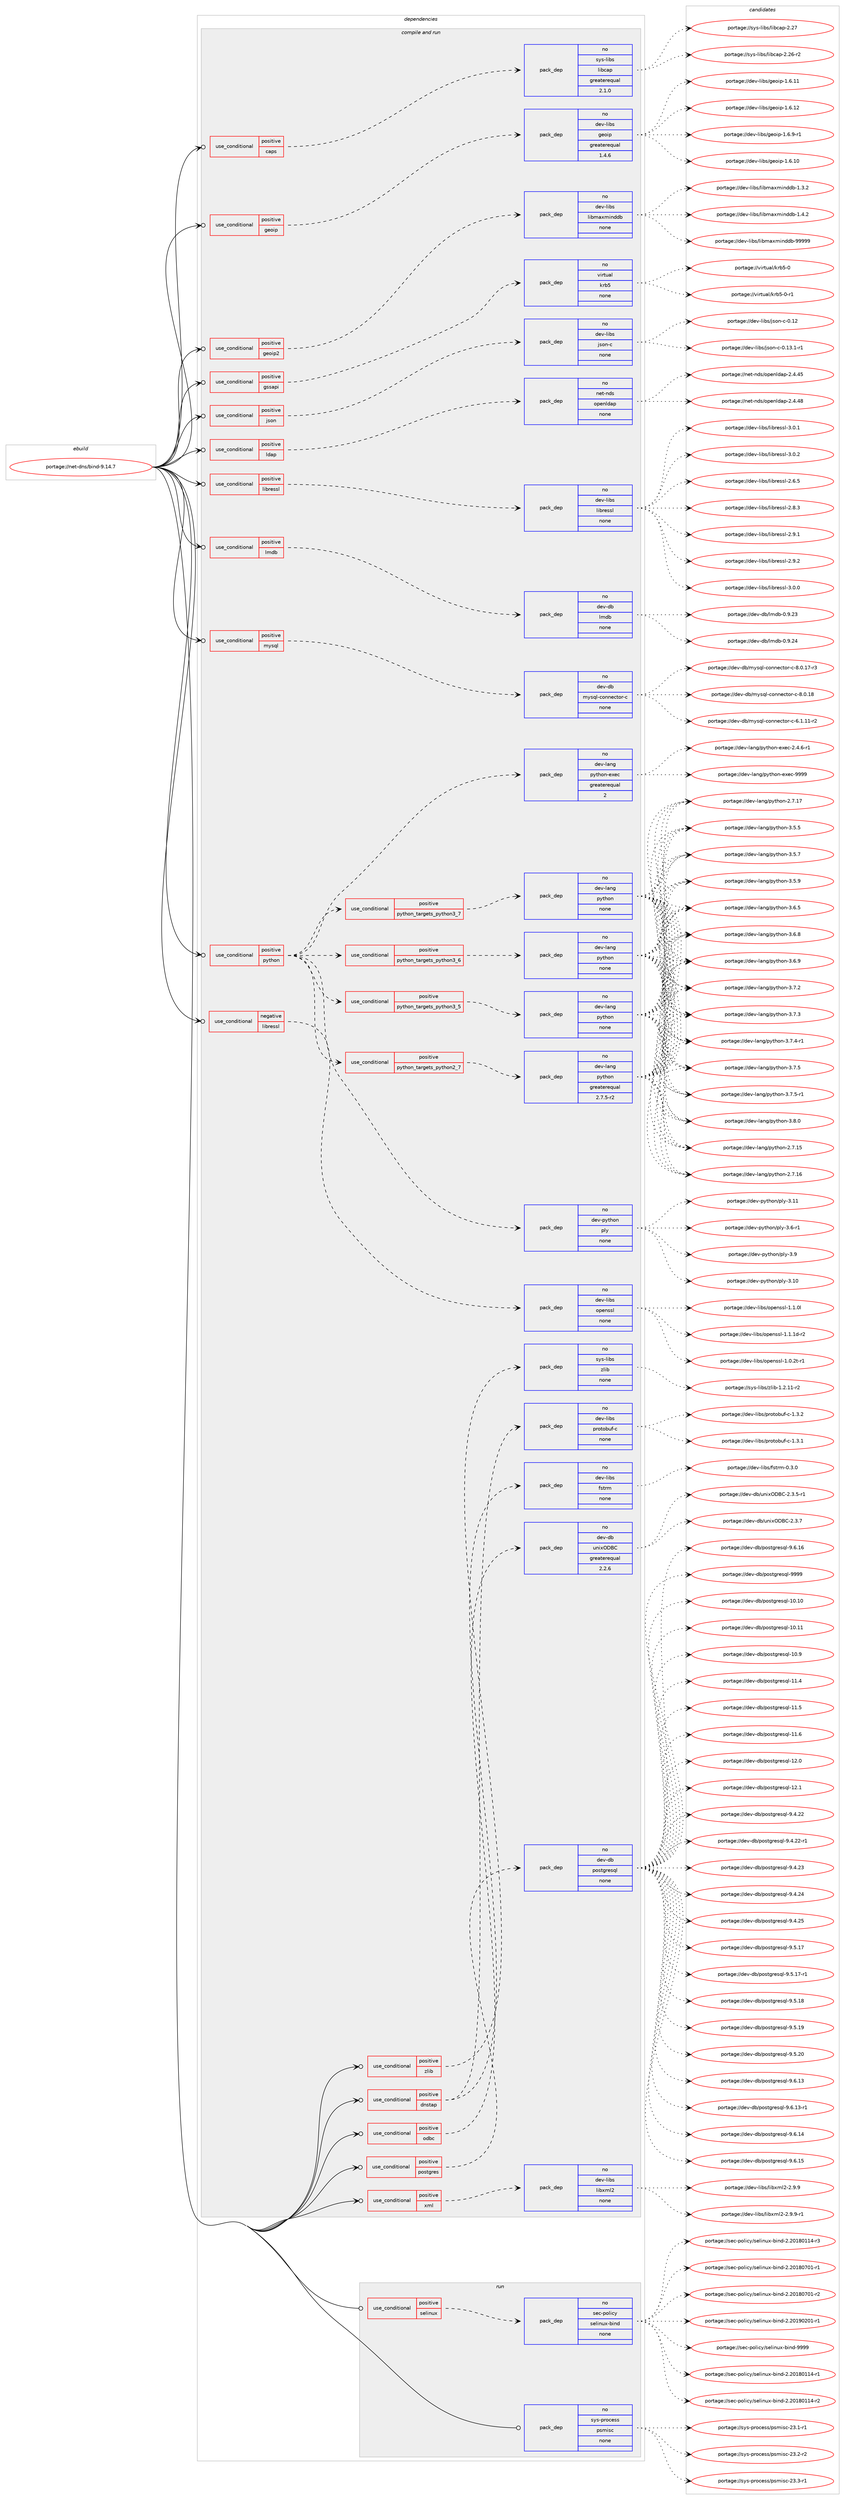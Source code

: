 digraph prolog {

# *************
# Graph options
# *************

newrank=true;
concentrate=true;
compound=true;
graph [rankdir=LR,fontname=Helvetica,fontsize=10,ranksep=1.5];#, ranksep=2.5, nodesep=0.2];
edge  [arrowhead=vee];
node  [fontname=Helvetica,fontsize=10];

# **********
# The ebuild
# **********

subgraph cluster_leftcol {
color=gray;
rank=same;
label=<<i>ebuild</i>>;
id [label="portage://net-dns/bind-9.14.7", color=red, width=4, href="../net-dns/bind-9.14.7.svg"];
}

# ****************
# The dependencies
# ****************

subgraph cluster_midcol {
color=gray;
label=<<i>dependencies</i>>;
subgraph cluster_compile {
fillcolor="#eeeeee";
style=filled;
label=<<i>compile</i>>;
}
subgraph cluster_compileandrun {
fillcolor="#eeeeee";
style=filled;
label=<<i>compile and run</i>>;
subgraph cond87541 {
dependency350626 [label=<<TABLE BORDER="0" CELLBORDER="1" CELLSPACING="0" CELLPADDING="4"><TR><TD ROWSPAN="3" CELLPADDING="10">use_conditional</TD></TR><TR><TD>negative</TD></TR><TR><TD>libressl</TD></TR></TABLE>>, shape=none, color=red];
subgraph pack257296 {
dependency350627 [label=<<TABLE BORDER="0" CELLBORDER="1" CELLSPACING="0" CELLPADDING="4" WIDTH="220"><TR><TD ROWSPAN="6" CELLPADDING="30">pack_dep</TD></TR><TR><TD WIDTH="110">no</TD></TR><TR><TD>dev-libs</TD></TR><TR><TD>openssl</TD></TR><TR><TD>none</TD></TR><TR><TD></TD></TR></TABLE>>, shape=none, color=blue];
}
dependency350626:e -> dependency350627:w [weight=20,style="dashed",arrowhead="vee"];
}
id:e -> dependency350626:w [weight=20,style="solid",arrowhead="odotvee"];
subgraph cond87542 {
dependency350628 [label=<<TABLE BORDER="0" CELLBORDER="1" CELLSPACING="0" CELLPADDING="4"><TR><TD ROWSPAN="3" CELLPADDING="10">use_conditional</TD></TR><TR><TD>positive</TD></TR><TR><TD>caps</TD></TR></TABLE>>, shape=none, color=red];
subgraph pack257297 {
dependency350629 [label=<<TABLE BORDER="0" CELLBORDER="1" CELLSPACING="0" CELLPADDING="4" WIDTH="220"><TR><TD ROWSPAN="6" CELLPADDING="30">pack_dep</TD></TR><TR><TD WIDTH="110">no</TD></TR><TR><TD>sys-libs</TD></TR><TR><TD>libcap</TD></TR><TR><TD>greaterequal</TD></TR><TR><TD>2.1.0</TD></TR></TABLE>>, shape=none, color=blue];
}
dependency350628:e -> dependency350629:w [weight=20,style="dashed",arrowhead="vee"];
}
id:e -> dependency350628:w [weight=20,style="solid",arrowhead="odotvee"];
subgraph cond87543 {
dependency350630 [label=<<TABLE BORDER="0" CELLBORDER="1" CELLSPACING="0" CELLPADDING="4"><TR><TD ROWSPAN="3" CELLPADDING="10">use_conditional</TD></TR><TR><TD>positive</TD></TR><TR><TD>dnstap</TD></TR></TABLE>>, shape=none, color=red];
subgraph pack257298 {
dependency350631 [label=<<TABLE BORDER="0" CELLBORDER="1" CELLSPACING="0" CELLPADDING="4" WIDTH="220"><TR><TD ROWSPAN="6" CELLPADDING="30">pack_dep</TD></TR><TR><TD WIDTH="110">no</TD></TR><TR><TD>dev-libs</TD></TR><TR><TD>fstrm</TD></TR><TR><TD>none</TD></TR><TR><TD></TD></TR></TABLE>>, shape=none, color=blue];
}
dependency350630:e -> dependency350631:w [weight=20,style="dashed",arrowhead="vee"];
subgraph pack257299 {
dependency350632 [label=<<TABLE BORDER="0" CELLBORDER="1" CELLSPACING="0" CELLPADDING="4" WIDTH="220"><TR><TD ROWSPAN="6" CELLPADDING="30">pack_dep</TD></TR><TR><TD WIDTH="110">no</TD></TR><TR><TD>dev-libs</TD></TR><TR><TD>protobuf-c</TD></TR><TR><TD>none</TD></TR><TR><TD></TD></TR></TABLE>>, shape=none, color=blue];
}
dependency350630:e -> dependency350632:w [weight=20,style="dashed",arrowhead="vee"];
}
id:e -> dependency350630:w [weight=20,style="solid",arrowhead="odotvee"];
subgraph cond87544 {
dependency350633 [label=<<TABLE BORDER="0" CELLBORDER="1" CELLSPACING="0" CELLPADDING="4"><TR><TD ROWSPAN="3" CELLPADDING="10">use_conditional</TD></TR><TR><TD>positive</TD></TR><TR><TD>geoip</TD></TR></TABLE>>, shape=none, color=red];
subgraph pack257300 {
dependency350634 [label=<<TABLE BORDER="0" CELLBORDER="1" CELLSPACING="0" CELLPADDING="4" WIDTH="220"><TR><TD ROWSPAN="6" CELLPADDING="30">pack_dep</TD></TR><TR><TD WIDTH="110">no</TD></TR><TR><TD>dev-libs</TD></TR><TR><TD>geoip</TD></TR><TR><TD>greaterequal</TD></TR><TR><TD>1.4.6</TD></TR></TABLE>>, shape=none, color=blue];
}
dependency350633:e -> dependency350634:w [weight=20,style="dashed",arrowhead="vee"];
}
id:e -> dependency350633:w [weight=20,style="solid",arrowhead="odotvee"];
subgraph cond87545 {
dependency350635 [label=<<TABLE BORDER="0" CELLBORDER="1" CELLSPACING="0" CELLPADDING="4"><TR><TD ROWSPAN="3" CELLPADDING="10">use_conditional</TD></TR><TR><TD>positive</TD></TR><TR><TD>geoip2</TD></TR></TABLE>>, shape=none, color=red];
subgraph pack257301 {
dependency350636 [label=<<TABLE BORDER="0" CELLBORDER="1" CELLSPACING="0" CELLPADDING="4" WIDTH="220"><TR><TD ROWSPAN="6" CELLPADDING="30">pack_dep</TD></TR><TR><TD WIDTH="110">no</TD></TR><TR><TD>dev-libs</TD></TR><TR><TD>libmaxminddb</TD></TR><TR><TD>none</TD></TR><TR><TD></TD></TR></TABLE>>, shape=none, color=blue];
}
dependency350635:e -> dependency350636:w [weight=20,style="dashed",arrowhead="vee"];
}
id:e -> dependency350635:w [weight=20,style="solid",arrowhead="odotvee"];
subgraph cond87546 {
dependency350637 [label=<<TABLE BORDER="0" CELLBORDER="1" CELLSPACING="0" CELLPADDING="4"><TR><TD ROWSPAN="3" CELLPADDING="10">use_conditional</TD></TR><TR><TD>positive</TD></TR><TR><TD>gssapi</TD></TR></TABLE>>, shape=none, color=red];
subgraph pack257302 {
dependency350638 [label=<<TABLE BORDER="0" CELLBORDER="1" CELLSPACING="0" CELLPADDING="4" WIDTH="220"><TR><TD ROWSPAN="6" CELLPADDING="30">pack_dep</TD></TR><TR><TD WIDTH="110">no</TD></TR><TR><TD>virtual</TD></TR><TR><TD>krb5</TD></TR><TR><TD>none</TD></TR><TR><TD></TD></TR></TABLE>>, shape=none, color=blue];
}
dependency350637:e -> dependency350638:w [weight=20,style="dashed",arrowhead="vee"];
}
id:e -> dependency350637:w [weight=20,style="solid",arrowhead="odotvee"];
subgraph cond87547 {
dependency350639 [label=<<TABLE BORDER="0" CELLBORDER="1" CELLSPACING="0" CELLPADDING="4"><TR><TD ROWSPAN="3" CELLPADDING="10">use_conditional</TD></TR><TR><TD>positive</TD></TR><TR><TD>json</TD></TR></TABLE>>, shape=none, color=red];
subgraph pack257303 {
dependency350640 [label=<<TABLE BORDER="0" CELLBORDER="1" CELLSPACING="0" CELLPADDING="4" WIDTH="220"><TR><TD ROWSPAN="6" CELLPADDING="30">pack_dep</TD></TR><TR><TD WIDTH="110">no</TD></TR><TR><TD>dev-libs</TD></TR><TR><TD>json-c</TD></TR><TR><TD>none</TD></TR><TR><TD></TD></TR></TABLE>>, shape=none, color=blue];
}
dependency350639:e -> dependency350640:w [weight=20,style="dashed",arrowhead="vee"];
}
id:e -> dependency350639:w [weight=20,style="solid",arrowhead="odotvee"];
subgraph cond87548 {
dependency350641 [label=<<TABLE BORDER="0" CELLBORDER="1" CELLSPACING="0" CELLPADDING="4"><TR><TD ROWSPAN="3" CELLPADDING="10">use_conditional</TD></TR><TR><TD>positive</TD></TR><TR><TD>ldap</TD></TR></TABLE>>, shape=none, color=red];
subgraph pack257304 {
dependency350642 [label=<<TABLE BORDER="0" CELLBORDER="1" CELLSPACING="0" CELLPADDING="4" WIDTH="220"><TR><TD ROWSPAN="6" CELLPADDING="30">pack_dep</TD></TR><TR><TD WIDTH="110">no</TD></TR><TR><TD>net-nds</TD></TR><TR><TD>openldap</TD></TR><TR><TD>none</TD></TR><TR><TD></TD></TR></TABLE>>, shape=none, color=blue];
}
dependency350641:e -> dependency350642:w [weight=20,style="dashed",arrowhead="vee"];
}
id:e -> dependency350641:w [weight=20,style="solid",arrowhead="odotvee"];
subgraph cond87549 {
dependency350643 [label=<<TABLE BORDER="0" CELLBORDER="1" CELLSPACING="0" CELLPADDING="4"><TR><TD ROWSPAN="3" CELLPADDING="10">use_conditional</TD></TR><TR><TD>positive</TD></TR><TR><TD>libressl</TD></TR></TABLE>>, shape=none, color=red];
subgraph pack257305 {
dependency350644 [label=<<TABLE BORDER="0" CELLBORDER="1" CELLSPACING="0" CELLPADDING="4" WIDTH="220"><TR><TD ROWSPAN="6" CELLPADDING="30">pack_dep</TD></TR><TR><TD WIDTH="110">no</TD></TR><TR><TD>dev-libs</TD></TR><TR><TD>libressl</TD></TR><TR><TD>none</TD></TR><TR><TD></TD></TR></TABLE>>, shape=none, color=blue];
}
dependency350643:e -> dependency350644:w [weight=20,style="dashed",arrowhead="vee"];
}
id:e -> dependency350643:w [weight=20,style="solid",arrowhead="odotvee"];
subgraph cond87550 {
dependency350645 [label=<<TABLE BORDER="0" CELLBORDER="1" CELLSPACING="0" CELLPADDING="4"><TR><TD ROWSPAN="3" CELLPADDING="10">use_conditional</TD></TR><TR><TD>positive</TD></TR><TR><TD>lmdb</TD></TR></TABLE>>, shape=none, color=red];
subgraph pack257306 {
dependency350646 [label=<<TABLE BORDER="0" CELLBORDER="1" CELLSPACING="0" CELLPADDING="4" WIDTH="220"><TR><TD ROWSPAN="6" CELLPADDING="30">pack_dep</TD></TR><TR><TD WIDTH="110">no</TD></TR><TR><TD>dev-db</TD></TR><TR><TD>lmdb</TD></TR><TR><TD>none</TD></TR><TR><TD></TD></TR></TABLE>>, shape=none, color=blue];
}
dependency350645:e -> dependency350646:w [weight=20,style="dashed",arrowhead="vee"];
}
id:e -> dependency350645:w [weight=20,style="solid",arrowhead="odotvee"];
subgraph cond87551 {
dependency350647 [label=<<TABLE BORDER="0" CELLBORDER="1" CELLSPACING="0" CELLPADDING="4"><TR><TD ROWSPAN="3" CELLPADDING="10">use_conditional</TD></TR><TR><TD>positive</TD></TR><TR><TD>mysql</TD></TR></TABLE>>, shape=none, color=red];
subgraph pack257307 {
dependency350648 [label=<<TABLE BORDER="0" CELLBORDER="1" CELLSPACING="0" CELLPADDING="4" WIDTH="220"><TR><TD ROWSPAN="6" CELLPADDING="30">pack_dep</TD></TR><TR><TD WIDTH="110">no</TD></TR><TR><TD>dev-db</TD></TR><TR><TD>mysql-connector-c</TD></TR><TR><TD>none</TD></TR><TR><TD></TD></TR></TABLE>>, shape=none, color=blue];
}
dependency350647:e -> dependency350648:w [weight=20,style="dashed",arrowhead="vee"];
}
id:e -> dependency350647:w [weight=20,style="solid",arrowhead="odotvee"];
subgraph cond87552 {
dependency350649 [label=<<TABLE BORDER="0" CELLBORDER="1" CELLSPACING="0" CELLPADDING="4"><TR><TD ROWSPAN="3" CELLPADDING="10">use_conditional</TD></TR><TR><TD>positive</TD></TR><TR><TD>odbc</TD></TR></TABLE>>, shape=none, color=red];
subgraph pack257308 {
dependency350650 [label=<<TABLE BORDER="0" CELLBORDER="1" CELLSPACING="0" CELLPADDING="4" WIDTH="220"><TR><TD ROWSPAN="6" CELLPADDING="30">pack_dep</TD></TR><TR><TD WIDTH="110">no</TD></TR><TR><TD>dev-db</TD></TR><TR><TD>unixODBC</TD></TR><TR><TD>greaterequal</TD></TR><TR><TD>2.2.6</TD></TR></TABLE>>, shape=none, color=blue];
}
dependency350649:e -> dependency350650:w [weight=20,style="dashed",arrowhead="vee"];
}
id:e -> dependency350649:w [weight=20,style="solid",arrowhead="odotvee"];
subgraph cond87553 {
dependency350651 [label=<<TABLE BORDER="0" CELLBORDER="1" CELLSPACING="0" CELLPADDING="4"><TR><TD ROWSPAN="3" CELLPADDING="10">use_conditional</TD></TR><TR><TD>positive</TD></TR><TR><TD>postgres</TD></TR></TABLE>>, shape=none, color=red];
subgraph pack257309 {
dependency350652 [label=<<TABLE BORDER="0" CELLBORDER="1" CELLSPACING="0" CELLPADDING="4" WIDTH="220"><TR><TD ROWSPAN="6" CELLPADDING="30">pack_dep</TD></TR><TR><TD WIDTH="110">no</TD></TR><TR><TD>dev-db</TD></TR><TR><TD>postgresql</TD></TR><TR><TD>none</TD></TR><TR><TD></TD></TR></TABLE>>, shape=none, color=blue];
}
dependency350651:e -> dependency350652:w [weight=20,style="dashed",arrowhead="vee"];
}
id:e -> dependency350651:w [weight=20,style="solid",arrowhead="odotvee"];
subgraph cond87554 {
dependency350653 [label=<<TABLE BORDER="0" CELLBORDER="1" CELLSPACING="0" CELLPADDING="4"><TR><TD ROWSPAN="3" CELLPADDING="10">use_conditional</TD></TR><TR><TD>positive</TD></TR><TR><TD>python</TD></TR></TABLE>>, shape=none, color=red];
subgraph cond87555 {
dependency350654 [label=<<TABLE BORDER="0" CELLBORDER="1" CELLSPACING="0" CELLPADDING="4"><TR><TD ROWSPAN="3" CELLPADDING="10">use_conditional</TD></TR><TR><TD>positive</TD></TR><TR><TD>python_targets_python2_7</TD></TR></TABLE>>, shape=none, color=red];
subgraph pack257310 {
dependency350655 [label=<<TABLE BORDER="0" CELLBORDER="1" CELLSPACING="0" CELLPADDING="4" WIDTH="220"><TR><TD ROWSPAN="6" CELLPADDING="30">pack_dep</TD></TR><TR><TD WIDTH="110">no</TD></TR><TR><TD>dev-lang</TD></TR><TR><TD>python</TD></TR><TR><TD>greaterequal</TD></TR><TR><TD>2.7.5-r2</TD></TR></TABLE>>, shape=none, color=blue];
}
dependency350654:e -> dependency350655:w [weight=20,style="dashed",arrowhead="vee"];
}
dependency350653:e -> dependency350654:w [weight=20,style="dashed",arrowhead="vee"];
subgraph cond87556 {
dependency350656 [label=<<TABLE BORDER="0" CELLBORDER="1" CELLSPACING="0" CELLPADDING="4"><TR><TD ROWSPAN="3" CELLPADDING="10">use_conditional</TD></TR><TR><TD>positive</TD></TR><TR><TD>python_targets_python3_5</TD></TR></TABLE>>, shape=none, color=red];
subgraph pack257311 {
dependency350657 [label=<<TABLE BORDER="0" CELLBORDER="1" CELLSPACING="0" CELLPADDING="4" WIDTH="220"><TR><TD ROWSPAN="6" CELLPADDING="30">pack_dep</TD></TR><TR><TD WIDTH="110">no</TD></TR><TR><TD>dev-lang</TD></TR><TR><TD>python</TD></TR><TR><TD>none</TD></TR><TR><TD></TD></TR></TABLE>>, shape=none, color=blue];
}
dependency350656:e -> dependency350657:w [weight=20,style="dashed",arrowhead="vee"];
}
dependency350653:e -> dependency350656:w [weight=20,style="dashed",arrowhead="vee"];
subgraph cond87557 {
dependency350658 [label=<<TABLE BORDER="0" CELLBORDER="1" CELLSPACING="0" CELLPADDING="4"><TR><TD ROWSPAN="3" CELLPADDING="10">use_conditional</TD></TR><TR><TD>positive</TD></TR><TR><TD>python_targets_python3_6</TD></TR></TABLE>>, shape=none, color=red];
subgraph pack257312 {
dependency350659 [label=<<TABLE BORDER="0" CELLBORDER="1" CELLSPACING="0" CELLPADDING="4" WIDTH="220"><TR><TD ROWSPAN="6" CELLPADDING="30">pack_dep</TD></TR><TR><TD WIDTH="110">no</TD></TR><TR><TD>dev-lang</TD></TR><TR><TD>python</TD></TR><TR><TD>none</TD></TR><TR><TD></TD></TR></TABLE>>, shape=none, color=blue];
}
dependency350658:e -> dependency350659:w [weight=20,style="dashed",arrowhead="vee"];
}
dependency350653:e -> dependency350658:w [weight=20,style="dashed",arrowhead="vee"];
subgraph cond87558 {
dependency350660 [label=<<TABLE BORDER="0" CELLBORDER="1" CELLSPACING="0" CELLPADDING="4"><TR><TD ROWSPAN="3" CELLPADDING="10">use_conditional</TD></TR><TR><TD>positive</TD></TR><TR><TD>python_targets_python3_7</TD></TR></TABLE>>, shape=none, color=red];
subgraph pack257313 {
dependency350661 [label=<<TABLE BORDER="0" CELLBORDER="1" CELLSPACING="0" CELLPADDING="4" WIDTH="220"><TR><TD ROWSPAN="6" CELLPADDING="30">pack_dep</TD></TR><TR><TD WIDTH="110">no</TD></TR><TR><TD>dev-lang</TD></TR><TR><TD>python</TD></TR><TR><TD>none</TD></TR><TR><TD></TD></TR></TABLE>>, shape=none, color=blue];
}
dependency350660:e -> dependency350661:w [weight=20,style="dashed",arrowhead="vee"];
}
dependency350653:e -> dependency350660:w [weight=20,style="dashed",arrowhead="vee"];
subgraph pack257314 {
dependency350662 [label=<<TABLE BORDER="0" CELLBORDER="1" CELLSPACING="0" CELLPADDING="4" WIDTH="220"><TR><TD ROWSPAN="6" CELLPADDING="30">pack_dep</TD></TR><TR><TD WIDTH="110">no</TD></TR><TR><TD>dev-lang</TD></TR><TR><TD>python-exec</TD></TR><TR><TD>greaterequal</TD></TR><TR><TD>2</TD></TR></TABLE>>, shape=none, color=blue];
}
dependency350653:e -> dependency350662:w [weight=20,style="dashed",arrowhead="vee"];
subgraph pack257315 {
dependency350663 [label=<<TABLE BORDER="0" CELLBORDER="1" CELLSPACING="0" CELLPADDING="4" WIDTH="220"><TR><TD ROWSPAN="6" CELLPADDING="30">pack_dep</TD></TR><TR><TD WIDTH="110">no</TD></TR><TR><TD>dev-python</TD></TR><TR><TD>ply</TD></TR><TR><TD>none</TD></TR><TR><TD></TD></TR></TABLE>>, shape=none, color=blue];
}
dependency350653:e -> dependency350663:w [weight=20,style="dashed",arrowhead="vee"];
}
id:e -> dependency350653:w [weight=20,style="solid",arrowhead="odotvee"];
subgraph cond87559 {
dependency350664 [label=<<TABLE BORDER="0" CELLBORDER="1" CELLSPACING="0" CELLPADDING="4"><TR><TD ROWSPAN="3" CELLPADDING="10">use_conditional</TD></TR><TR><TD>positive</TD></TR><TR><TD>xml</TD></TR></TABLE>>, shape=none, color=red];
subgraph pack257316 {
dependency350665 [label=<<TABLE BORDER="0" CELLBORDER="1" CELLSPACING="0" CELLPADDING="4" WIDTH="220"><TR><TD ROWSPAN="6" CELLPADDING="30">pack_dep</TD></TR><TR><TD WIDTH="110">no</TD></TR><TR><TD>dev-libs</TD></TR><TR><TD>libxml2</TD></TR><TR><TD>none</TD></TR><TR><TD></TD></TR></TABLE>>, shape=none, color=blue];
}
dependency350664:e -> dependency350665:w [weight=20,style="dashed",arrowhead="vee"];
}
id:e -> dependency350664:w [weight=20,style="solid",arrowhead="odotvee"];
subgraph cond87560 {
dependency350666 [label=<<TABLE BORDER="0" CELLBORDER="1" CELLSPACING="0" CELLPADDING="4"><TR><TD ROWSPAN="3" CELLPADDING="10">use_conditional</TD></TR><TR><TD>positive</TD></TR><TR><TD>zlib</TD></TR></TABLE>>, shape=none, color=red];
subgraph pack257317 {
dependency350667 [label=<<TABLE BORDER="0" CELLBORDER="1" CELLSPACING="0" CELLPADDING="4" WIDTH="220"><TR><TD ROWSPAN="6" CELLPADDING="30">pack_dep</TD></TR><TR><TD WIDTH="110">no</TD></TR><TR><TD>sys-libs</TD></TR><TR><TD>zlib</TD></TR><TR><TD>none</TD></TR><TR><TD></TD></TR></TABLE>>, shape=none, color=blue];
}
dependency350666:e -> dependency350667:w [weight=20,style="dashed",arrowhead="vee"];
}
id:e -> dependency350666:w [weight=20,style="solid",arrowhead="odotvee"];
}
subgraph cluster_run {
fillcolor="#eeeeee";
style=filled;
label=<<i>run</i>>;
subgraph cond87561 {
dependency350668 [label=<<TABLE BORDER="0" CELLBORDER="1" CELLSPACING="0" CELLPADDING="4"><TR><TD ROWSPAN="3" CELLPADDING="10">use_conditional</TD></TR><TR><TD>positive</TD></TR><TR><TD>selinux</TD></TR></TABLE>>, shape=none, color=red];
subgraph pack257318 {
dependency350669 [label=<<TABLE BORDER="0" CELLBORDER="1" CELLSPACING="0" CELLPADDING="4" WIDTH="220"><TR><TD ROWSPAN="6" CELLPADDING="30">pack_dep</TD></TR><TR><TD WIDTH="110">no</TD></TR><TR><TD>sec-policy</TD></TR><TR><TD>selinux-bind</TD></TR><TR><TD>none</TD></TR><TR><TD></TD></TR></TABLE>>, shape=none, color=blue];
}
dependency350668:e -> dependency350669:w [weight=20,style="dashed",arrowhead="vee"];
}
id:e -> dependency350668:w [weight=20,style="solid",arrowhead="odot"];
subgraph pack257319 {
dependency350670 [label=<<TABLE BORDER="0" CELLBORDER="1" CELLSPACING="0" CELLPADDING="4" WIDTH="220"><TR><TD ROWSPAN="6" CELLPADDING="30">pack_dep</TD></TR><TR><TD WIDTH="110">no</TD></TR><TR><TD>sys-process</TD></TR><TR><TD>psmisc</TD></TR><TR><TD>none</TD></TR><TR><TD></TD></TR></TABLE>>, shape=none, color=blue];
}
id:e -> dependency350670:w [weight=20,style="solid",arrowhead="odot"];
}
}

# **************
# The candidates
# **************

subgraph cluster_choices {
rank=same;
color=gray;
label=<<i>candidates</i>>;

subgraph choice257296 {
color=black;
nodesep=1;
choiceportage1001011184510810598115471111121011101151151084549464846501164511449 [label="portage://dev-libs/openssl-1.0.2t-r1", color=red, width=4,href="../dev-libs/openssl-1.0.2t-r1.svg"];
choiceportage100101118451081059811547111112101110115115108454946494648108 [label="portage://dev-libs/openssl-1.1.0l", color=red, width=4,href="../dev-libs/openssl-1.1.0l.svg"];
choiceportage1001011184510810598115471111121011101151151084549464946491004511450 [label="portage://dev-libs/openssl-1.1.1d-r2", color=red, width=4,href="../dev-libs/openssl-1.1.1d-r2.svg"];
dependency350627:e -> choiceportage1001011184510810598115471111121011101151151084549464846501164511449:w [style=dotted,weight="100"];
dependency350627:e -> choiceportage100101118451081059811547111112101110115115108454946494648108:w [style=dotted,weight="100"];
dependency350627:e -> choiceportage1001011184510810598115471111121011101151151084549464946491004511450:w [style=dotted,weight="100"];
}
subgraph choice257297 {
color=black;
nodesep=1;
choiceportage11512111545108105981154710810598999711245504650544511450 [label="portage://sys-libs/libcap-2.26-r2", color=red, width=4,href="../sys-libs/libcap-2.26-r2.svg"];
choiceportage1151211154510810598115471081059899971124550465055 [label="portage://sys-libs/libcap-2.27", color=red, width=4,href="../sys-libs/libcap-2.27.svg"];
dependency350629:e -> choiceportage11512111545108105981154710810598999711245504650544511450:w [style=dotted,weight="100"];
dependency350629:e -> choiceportage1151211154510810598115471081059899971124550465055:w [style=dotted,weight="100"];
}
subgraph choice257298 {
color=black;
nodesep=1;
choiceportage100101118451081059811547102115116114109454846514648 [label="portage://dev-libs/fstrm-0.3.0", color=red, width=4,href="../dev-libs/fstrm-0.3.0.svg"];
dependency350631:e -> choiceportage100101118451081059811547102115116114109454846514648:w [style=dotted,weight="100"];
}
subgraph choice257299 {
color=black;
nodesep=1;
choiceportage100101118451081059811547112114111116111981171024599454946514649 [label="portage://dev-libs/protobuf-c-1.3.1", color=red, width=4,href="../dev-libs/protobuf-c-1.3.1.svg"];
choiceportage100101118451081059811547112114111116111981171024599454946514650 [label="portage://dev-libs/protobuf-c-1.3.2", color=red, width=4,href="../dev-libs/protobuf-c-1.3.2.svg"];
dependency350632:e -> choiceportage100101118451081059811547112114111116111981171024599454946514649:w [style=dotted,weight="100"];
dependency350632:e -> choiceportage100101118451081059811547112114111116111981171024599454946514650:w [style=dotted,weight="100"];
}
subgraph choice257300 {
color=black;
nodesep=1;
choiceportage10010111845108105981154710310111110511245494654464948 [label="portage://dev-libs/geoip-1.6.10", color=red, width=4,href="../dev-libs/geoip-1.6.10.svg"];
choiceportage10010111845108105981154710310111110511245494654464949 [label="portage://dev-libs/geoip-1.6.11", color=red, width=4,href="../dev-libs/geoip-1.6.11.svg"];
choiceportage10010111845108105981154710310111110511245494654464950 [label="portage://dev-libs/geoip-1.6.12", color=red, width=4,href="../dev-libs/geoip-1.6.12.svg"];
choiceportage1001011184510810598115471031011111051124549465446574511449 [label="portage://dev-libs/geoip-1.6.9-r1", color=red, width=4,href="../dev-libs/geoip-1.6.9-r1.svg"];
dependency350634:e -> choiceportage10010111845108105981154710310111110511245494654464948:w [style=dotted,weight="100"];
dependency350634:e -> choiceportage10010111845108105981154710310111110511245494654464949:w [style=dotted,weight="100"];
dependency350634:e -> choiceportage10010111845108105981154710310111110511245494654464950:w [style=dotted,weight="100"];
dependency350634:e -> choiceportage1001011184510810598115471031011111051124549465446574511449:w [style=dotted,weight="100"];
}
subgraph choice257301 {
color=black;
nodesep=1;
choiceportage100101118451081059811547108105981099712010910511010010098454946514650 [label="portage://dev-libs/libmaxminddb-1.3.2", color=red, width=4,href="../dev-libs/libmaxminddb-1.3.2.svg"];
choiceportage100101118451081059811547108105981099712010910511010010098454946524650 [label="portage://dev-libs/libmaxminddb-1.4.2", color=red, width=4,href="../dev-libs/libmaxminddb-1.4.2.svg"];
choiceportage100101118451081059811547108105981099712010910511010010098455757575757 [label="portage://dev-libs/libmaxminddb-99999", color=red, width=4,href="../dev-libs/libmaxminddb-99999.svg"];
dependency350636:e -> choiceportage100101118451081059811547108105981099712010910511010010098454946514650:w [style=dotted,weight="100"];
dependency350636:e -> choiceportage100101118451081059811547108105981099712010910511010010098454946524650:w [style=dotted,weight="100"];
dependency350636:e -> choiceportage100101118451081059811547108105981099712010910511010010098455757575757:w [style=dotted,weight="100"];
}
subgraph choice257302 {
color=black;
nodesep=1;
choiceportage118105114116117971084710711498534548 [label="portage://virtual/krb5-0", color=red, width=4,href="../virtual/krb5-0.svg"];
choiceportage1181051141161179710847107114985345484511449 [label="portage://virtual/krb5-0-r1", color=red, width=4,href="../virtual/krb5-0-r1.svg"];
dependency350638:e -> choiceportage118105114116117971084710711498534548:w [style=dotted,weight="100"];
dependency350638:e -> choiceportage1181051141161179710847107114985345484511449:w [style=dotted,weight="100"];
}
subgraph choice257303 {
color=black;
nodesep=1;
choiceportage10010111845108105981154710611511111045994548464950 [label="portage://dev-libs/json-c-0.12", color=red, width=4,href="../dev-libs/json-c-0.12.svg"];
choiceportage1001011184510810598115471061151111104599454846495146494511449 [label="portage://dev-libs/json-c-0.13.1-r1", color=red, width=4,href="../dev-libs/json-c-0.13.1-r1.svg"];
dependency350640:e -> choiceportage10010111845108105981154710611511111045994548464950:w [style=dotted,weight="100"];
dependency350640:e -> choiceportage1001011184510810598115471061151111104599454846495146494511449:w [style=dotted,weight="100"];
}
subgraph choice257304 {
color=black;
nodesep=1;
choiceportage11010111645110100115471111121011101081009711245504652465253 [label="portage://net-nds/openldap-2.4.45", color=red, width=4,href="../net-nds/openldap-2.4.45.svg"];
choiceportage11010111645110100115471111121011101081009711245504652465256 [label="portage://net-nds/openldap-2.4.48", color=red, width=4,href="../net-nds/openldap-2.4.48.svg"];
dependency350642:e -> choiceportage11010111645110100115471111121011101081009711245504652465253:w [style=dotted,weight="100"];
dependency350642:e -> choiceportage11010111645110100115471111121011101081009711245504652465256:w [style=dotted,weight="100"];
}
subgraph choice257305 {
color=black;
nodesep=1;
choiceportage10010111845108105981154710810598114101115115108455046544653 [label="portage://dev-libs/libressl-2.6.5", color=red, width=4,href="../dev-libs/libressl-2.6.5.svg"];
choiceportage10010111845108105981154710810598114101115115108455046564651 [label="portage://dev-libs/libressl-2.8.3", color=red, width=4,href="../dev-libs/libressl-2.8.3.svg"];
choiceportage10010111845108105981154710810598114101115115108455046574649 [label="portage://dev-libs/libressl-2.9.1", color=red, width=4,href="../dev-libs/libressl-2.9.1.svg"];
choiceportage10010111845108105981154710810598114101115115108455046574650 [label="portage://dev-libs/libressl-2.9.2", color=red, width=4,href="../dev-libs/libressl-2.9.2.svg"];
choiceportage10010111845108105981154710810598114101115115108455146484648 [label="portage://dev-libs/libressl-3.0.0", color=red, width=4,href="../dev-libs/libressl-3.0.0.svg"];
choiceportage10010111845108105981154710810598114101115115108455146484649 [label="portage://dev-libs/libressl-3.0.1", color=red, width=4,href="../dev-libs/libressl-3.0.1.svg"];
choiceportage10010111845108105981154710810598114101115115108455146484650 [label="portage://dev-libs/libressl-3.0.2", color=red, width=4,href="../dev-libs/libressl-3.0.2.svg"];
dependency350644:e -> choiceportage10010111845108105981154710810598114101115115108455046544653:w [style=dotted,weight="100"];
dependency350644:e -> choiceportage10010111845108105981154710810598114101115115108455046564651:w [style=dotted,weight="100"];
dependency350644:e -> choiceportage10010111845108105981154710810598114101115115108455046574649:w [style=dotted,weight="100"];
dependency350644:e -> choiceportage10010111845108105981154710810598114101115115108455046574650:w [style=dotted,weight="100"];
dependency350644:e -> choiceportage10010111845108105981154710810598114101115115108455146484648:w [style=dotted,weight="100"];
dependency350644:e -> choiceportage10010111845108105981154710810598114101115115108455146484649:w [style=dotted,weight="100"];
dependency350644:e -> choiceportage10010111845108105981154710810598114101115115108455146484650:w [style=dotted,weight="100"];
}
subgraph choice257306 {
color=black;
nodesep=1;
choiceportage1001011184510098471081091009845484657465051 [label="portage://dev-db/lmdb-0.9.23", color=red, width=4,href="../dev-db/lmdb-0.9.23.svg"];
choiceportage1001011184510098471081091009845484657465052 [label="portage://dev-db/lmdb-0.9.24", color=red, width=4,href="../dev-db/lmdb-0.9.24.svg"];
dependency350646:e -> choiceportage1001011184510098471081091009845484657465051:w [style=dotted,weight="100"];
dependency350646:e -> choiceportage1001011184510098471081091009845484657465052:w [style=dotted,weight="100"];
}
subgraph choice257307 {
color=black;
nodesep=1;
choiceportage1001011184510098471091211151131084599111110110101991161111144599455446494649494511450 [label="portage://dev-db/mysql-connector-c-6.1.11-r2", color=red, width=4,href="../dev-db/mysql-connector-c-6.1.11-r2.svg"];
choiceportage1001011184510098471091211151131084599111110110101991161111144599455646484649554511451 [label="portage://dev-db/mysql-connector-c-8.0.17-r3", color=red, width=4,href="../dev-db/mysql-connector-c-8.0.17-r3.svg"];
choiceportage100101118451009847109121115113108459911111011010199116111114459945564648464956 [label="portage://dev-db/mysql-connector-c-8.0.18", color=red, width=4,href="../dev-db/mysql-connector-c-8.0.18.svg"];
dependency350648:e -> choiceportage1001011184510098471091211151131084599111110110101991161111144599455446494649494511450:w [style=dotted,weight="100"];
dependency350648:e -> choiceportage1001011184510098471091211151131084599111110110101991161111144599455646484649554511451:w [style=dotted,weight="100"];
dependency350648:e -> choiceportage100101118451009847109121115113108459911111011010199116111114459945564648464956:w [style=dotted,weight="100"];
}
subgraph choice257308 {
color=black;
nodesep=1;
choiceportage100101118451009847117110105120796866674550465146534511449 [label="portage://dev-db/unixODBC-2.3.5-r1", color=red, width=4,href="../dev-db/unixODBC-2.3.5-r1.svg"];
choiceportage10010111845100984711711010512079686667455046514655 [label="portage://dev-db/unixODBC-2.3.7", color=red, width=4,href="../dev-db/unixODBC-2.3.7.svg"];
dependency350650:e -> choiceportage100101118451009847117110105120796866674550465146534511449:w [style=dotted,weight="100"];
dependency350650:e -> choiceportage10010111845100984711711010512079686667455046514655:w [style=dotted,weight="100"];
}
subgraph choice257309 {
color=black;
nodesep=1;
choiceportage100101118451009847112111115116103114101115113108454948464948 [label="portage://dev-db/postgresql-10.10", color=red, width=4,href="../dev-db/postgresql-10.10.svg"];
choiceportage100101118451009847112111115116103114101115113108454948464949 [label="portage://dev-db/postgresql-10.11", color=red, width=4,href="../dev-db/postgresql-10.11.svg"];
choiceportage1001011184510098471121111151161031141011151131084549484657 [label="portage://dev-db/postgresql-10.9", color=red, width=4,href="../dev-db/postgresql-10.9.svg"];
choiceportage1001011184510098471121111151161031141011151131084549494652 [label="portage://dev-db/postgresql-11.4", color=red, width=4,href="../dev-db/postgresql-11.4.svg"];
choiceportage1001011184510098471121111151161031141011151131084549494653 [label="portage://dev-db/postgresql-11.5", color=red, width=4,href="../dev-db/postgresql-11.5.svg"];
choiceportage1001011184510098471121111151161031141011151131084549494654 [label="portage://dev-db/postgresql-11.6", color=red, width=4,href="../dev-db/postgresql-11.6.svg"];
choiceportage1001011184510098471121111151161031141011151131084549504648 [label="portage://dev-db/postgresql-12.0", color=red, width=4,href="../dev-db/postgresql-12.0.svg"];
choiceportage1001011184510098471121111151161031141011151131084549504649 [label="portage://dev-db/postgresql-12.1", color=red, width=4,href="../dev-db/postgresql-12.1.svg"];
choiceportage10010111845100984711211111511610311410111511310845574652465050 [label="portage://dev-db/postgresql-9.4.22", color=red, width=4,href="../dev-db/postgresql-9.4.22.svg"];
choiceportage100101118451009847112111115116103114101115113108455746524650504511449 [label="portage://dev-db/postgresql-9.4.22-r1", color=red, width=4,href="../dev-db/postgresql-9.4.22-r1.svg"];
choiceportage10010111845100984711211111511610311410111511310845574652465051 [label="portage://dev-db/postgresql-9.4.23", color=red, width=4,href="../dev-db/postgresql-9.4.23.svg"];
choiceportage10010111845100984711211111511610311410111511310845574652465052 [label="portage://dev-db/postgresql-9.4.24", color=red, width=4,href="../dev-db/postgresql-9.4.24.svg"];
choiceportage10010111845100984711211111511610311410111511310845574652465053 [label="portage://dev-db/postgresql-9.4.25", color=red, width=4,href="../dev-db/postgresql-9.4.25.svg"];
choiceportage10010111845100984711211111511610311410111511310845574653464955 [label="portage://dev-db/postgresql-9.5.17", color=red, width=4,href="../dev-db/postgresql-9.5.17.svg"];
choiceportage100101118451009847112111115116103114101115113108455746534649554511449 [label="portage://dev-db/postgresql-9.5.17-r1", color=red, width=4,href="../dev-db/postgresql-9.5.17-r1.svg"];
choiceportage10010111845100984711211111511610311410111511310845574653464956 [label="portage://dev-db/postgresql-9.5.18", color=red, width=4,href="../dev-db/postgresql-9.5.18.svg"];
choiceportage10010111845100984711211111511610311410111511310845574653464957 [label="portage://dev-db/postgresql-9.5.19", color=red, width=4,href="../dev-db/postgresql-9.5.19.svg"];
choiceportage10010111845100984711211111511610311410111511310845574653465048 [label="portage://dev-db/postgresql-9.5.20", color=red, width=4,href="../dev-db/postgresql-9.5.20.svg"];
choiceportage10010111845100984711211111511610311410111511310845574654464951 [label="portage://dev-db/postgresql-9.6.13", color=red, width=4,href="../dev-db/postgresql-9.6.13.svg"];
choiceportage100101118451009847112111115116103114101115113108455746544649514511449 [label="portage://dev-db/postgresql-9.6.13-r1", color=red, width=4,href="../dev-db/postgresql-9.6.13-r1.svg"];
choiceportage10010111845100984711211111511610311410111511310845574654464952 [label="portage://dev-db/postgresql-9.6.14", color=red, width=4,href="../dev-db/postgresql-9.6.14.svg"];
choiceportage10010111845100984711211111511610311410111511310845574654464953 [label="portage://dev-db/postgresql-9.6.15", color=red, width=4,href="../dev-db/postgresql-9.6.15.svg"];
choiceportage10010111845100984711211111511610311410111511310845574654464954 [label="portage://dev-db/postgresql-9.6.16", color=red, width=4,href="../dev-db/postgresql-9.6.16.svg"];
choiceportage1001011184510098471121111151161031141011151131084557575757 [label="portage://dev-db/postgresql-9999", color=red, width=4,href="../dev-db/postgresql-9999.svg"];
dependency350652:e -> choiceportage100101118451009847112111115116103114101115113108454948464948:w [style=dotted,weight="100"];
dependency350652:e -> choiceportage100101118451009847112111115116103114101115113108454948464949:w [style=dotted,weight="100"];
dependency350652:e -> choiceportage1001011184510098471121111151161031141011151131084549484657:w [style=dotted,weight="100"];
dependency350652:e -> choiceportage1001011184510098471121111151161031141011151131084549494652:w [style=dotted,weight="100"];
dependency350652:e -> choiceportage1001011184510098471121111151161031141011151131084549494653:w [style=dotted,weight="100"];
dependency350652:e -> choiceportage1001011184510098471121111151161031141011151131084549494654:w [style=dotted,weight="100"];
dependency350652:e -> choiceportage1001011184510098471121111151161031141011151131084549504648:w [style=dotted,weight="100"];
dependency350652:e -> choiceportage1001011184510098471121111151161031141011151131084549504649:w [style=dotted,weight="100"];
dependency350652:e -> choiceportage10010111845100984711211111511610311410111511310845574652465050:w [style=dotted,weight="100"];
dependency350652:e -> choiceportage100101118451009847112111115116103114101115113108455746524650504511449:w [style=dotted,weight="100"];
dependency350652:e -> choiceportage10010111845100984711211111511610311410111511310845574652465051:w [style=dotted,weight="100"];
dependency350652:e -> choiceportage10010111845100984711211111511610311410111511310845574652465052:w [style=dotted,weight="100"];
dependency350652:e -> choiceportage10010111845100984711211111511610311410111511310845574652465053:w [style=dotted,weight="100"];
dependency350652:e -> choiceportage10010111845100984711211111511610311410111511310845574653464955:w [style=dotted,weight="100"];
dependency350652:e -> choiceportage100101118451009847112111115116103114101115113108455746534649554511449:w [style=dotted,weight="100"];
dependency350652:e -> choiceportage10010111845100984711211111511610311410111511310845574653464956:w [style=dotted,weight="100"];
dependency350652:e -> choiceportage10010111845100984711211111511610311410111511310845574653464957:w [style=dotted,weight="100"];
dependency350652:e -> choiceportage10010111845100984711211111511610311410111511310845574653465048:w [style=dotted,weight="100"];
dependency350652:e -> choiceportage10010111845100984711211111511610311410111511310845574654464951:w [style=dotted,weight="100"];
dependency350652:e -> choiceportage100101118451009847112111115116103114101115113108455746544649514511449:w [style=dotted,weight="100"];
dependency350652:e -> choiceportage10010111845100984711211111511610311410111511310845574654464952:w [style=dotted,weight="100"];
dependency350652:e -> choiceportage10010111845100984711211111511610311410111511310845574654464953:w [style=dotted,weight="100"];
dependency350652:e -> choiceportage10010111845100984711211111511610311410111511310845574654464954:w [style=dotted,weight="100"];
dependency350652:e -> choiceportage1001011184510098471121111151161031141011151131084557575757:w [style=dotted,weight="100"];
}
subgraph choice257310 {
color=black;
nodesep=1;
choiceportage10010111845108971101034711212111610411111045504655464953 [label="portage://dev-lang/python-2.7.15", color=red, width=4,href="../dev-lang/python-2.7.15.svg"];
choiceportage10010111845108971101034711212111610411111045504655464954 [label="portage://dev-lang/python-2.7.16", color=red, width=4,href="../dev-lang/python-2.7.16.svg"];
choiceportage10010111845108971101034711212111610411111045504655464955 [label="portage://dev-lang/python-2.7.17", color=red, width=4,href="../dev-lang/python-2.7.17.svg"];
choiceportage100101118451089711010347112121116104111110455146534653 [label="portage://dev-lang/python-3.5.5", color=red, width=4,href="../dev-lang/python-3.5.5.svg"];
choiceportage100101118451089711010347112121116104111110455146534655 [label="portage://dev-lang/python-3.5.7", color=red, width=4,href="../dev-lang/python-3.5.7.svg"];
choiceportage100101118451089711010347112121116104111110455146534657 [label="portage://dev-lang/python-3.5.9", color=red, width=4,href="../dev-lang/python-3.5.9.svg"];
choiceportage100101118451089711010347112121116104111110455146544653 [label="portage://dev-lang/python-3.6.5", color=red, width=4,href="../dev-lang/python-3.6.5.svg"];
choiceportage100101118451089711010347112121116104111110455146544656 [label="portage://dev-lang/python-3.6.8", color=red, width=4,href="../dev-lang/python-3.6.8.svg"];
choiceportage100101118451089711010347112121116104111110455146544657 [label="portage://dev-lang/python-3.6.9", color=red, width=4,href="../dev-lang/python-3.6.9.svg"];
choiceportage100101118451089711010347112121116104111110455146554650 [label="portage://dev-lang/python-3.7.2", color=red, width=4,href="../dev-lang/python-3.7.2.svg"];
choiceportage100101118451089711010347112121116104111110455146554651 [label="portage://dev-lang/python-3.7.3", color=red, width=4,href="../dev-lang/python-3.7.3.svg"];
choiceportage1001011184510897110103471121211161041111104551465546524511449 [label="portage://dev-lang/python-3.7.4-r1", color=red, width=4,href="../dev-lang/python-3.7.4-r1.svg"];
choiceportage100101118451089711010347112121116104111110455146554653 [label="portage://dev-lang/python-3.7.5", color=red, width=4,href="../dev-lang/python-3.7.5.svg"];
choiceportage1001011184510897110103471121211161041111104551465546534511449 [label="portage://dev-lang/python-3.7.5-r1", color=red, width=4,href="../dev-lang/python-3.7.5-r1.svg"];
choiceportage100101118451089711010347112121116104111110455146564648 [label="portage://dev-lang/python-3.8.0", color=red, width=4,href="../dev-lang/python-3.8.0.svg"];
dependency350655:e -> choiceportage10010111845108971101034711212111610411111045504655464953:w [style=dotted,weight="100"];
dependency350655:e -> choiceportage10010111845108971101034711212111610411111045504655464954:w [style=dotted,weight="100"];
dependency350655:e -> choiceportage10010111845108971101034711212111610411111045504655464955:w [style=dotted,weight="100"];
dependency350655:e -> choiceportage100101118451089711010347112121116104111110455146534653:w [style=dotted,weight="100"];
dependency350655:e -> choiceportage100101118451089711010347112121116104111110455146534655:w [style=dotted,weight="100"];
dependency350655:e -> choiceportage100101118451089711010347112121116104111110455146534657:w [style=dotted,weight="100"];
dependency350655:e -> choiceportage100101118451089711010347112121116104111110455146544653:w [style=dotted,weight="100"];
dependency350655:e -> choiceportage100101118451089711010347112121116104111110455146544656:w [style=dotted,weight="100"];
dependency350655:e -> choiceportage100101118451089711010347112121116104111110455146544657:w [style=dotted,weight="100"];
dependency350655:e -> choiceportage100101118451089711010347112121116104111110455146554650:w [style=dotted,weight="100"];
dependency350655:e -> choiceportage100101118451089711010347112121116104111110455146554651:w [style=dotted,weight="100"];
dependency350655:e -> choiceportage1001011184510897110103471121211161041111104551465546524511449:w [style=dotted,weight="100"];
dependency350655:e -> choiceportage100101118451089711010347112121116104111110455146554653:w [style=dotted,weight="100"];
dependency350655:e -> choiceportage1001011184510897110103471121211161041111104551465546534511449:w [style=dotted,weight="100"];
dependency350655:e -> choiceportage100101118451089711010347112121116104111110455146564648:w [style=dotted,weight="100"];
}
subgraph choice257311 {
color=black;
nodesep=1;
choiceportage10010111845108971101034711212111610411111045504655464953 [label="portage://dev-lang/python-2.7.15", color=red, width=4,href="../dev-lang/python-2.7.15.svg"];
choiceportage10010111845108971101034711212111610411111045504655464954 [label="portage://dev-lang/python-2.7.16", color=red, width=4,href="../dev-lang/python-2.7.16.svg"];
choiceportage10010111845108971101034711212111610411111045504655464955 [label="portage://dev-lang/python-2.7.17", color=red, width=4,href="../dev-lang/python-2.7.17.svg"];
choiceportage100101118451089711010347112121116104111110455146534653 [label="portage://dev-lang/python-3.5.5", color=red, width=4,href="../dev-lang/python-3.5.5.svg"];
choiceportage100101118451089711010347112121116104111110455146534655 [label="portage://dev-lang/python-3.5.7", color=red, width=4,href="../dev-lang/python-3.5.7.svg"];
choiceportage100101118451089711010347112121116104111110455146534657 [label="portage://dev-lang/python-3.5.9", color=red, width=4,href="../dev-lang/python-3.5.9.svg"];
choiceportage100101118451089711010347112121116104111110455146544653 [label="portage://dev-lang/python-3.6.5", color=red, width=4,href="../dev-lang/python-3.6.5.svg"];
choiceportage100101118451089711010347112121116104111110455146544656 [label="portage://dev-lang/python-3.6.8", color=red, width=4,href="../dev-lang/python-3.6.8.svg"];
choiceportage100101118451089711010347112121116104111110455146544657 [label="portage://dev-lang/python-3.6.9", color=red, width=4,href="../dev-lang/python-3.6.9.svg"];
choiceportage100101118451089711010347112121116104111110455146554650 [label="portage://dev-lang/python-3.7.2", color=red, width=4,href="../dev-lang/python-3.7.2.svg"];
choiceportage100101118451089711010347112121116104111110455146554651 [label="portage://dev-lang/python-3.7.3", color=red, width=4,href="../dev-lang/python-3.7.3.svg"];
choiceportage1001011184510897110103471121211161041111104551465546524511449 [label="portage://dev-lang/python-3.7.4-r1", color=red, width=4,href="../dev-lang/python-3.7.4-r1.svg"];
choiceportage100101118451089711010347112121116104111110455146554653 [label="portage://dev-lang/python-3.7.5", color=red, width=4,href="../dev-lang/python-3.7.5.svg"];
choiceportage1001011184510897110103471121211161041111104551465546534511449 [label="portage://dev-lang/python-3.7.5-r1", color=red, width=4,href="../dev-lang/python-3.7.5-r1.svg"];
choiceportage100101118451089711010347112121116104111110455146564648 [label="portage://dev-lang/python-3.8.0", color=red, width=4,href="../dev-lang/python-3.8.0.svg"];
dependency350657:e -> choiceportage10010111845108971101034711212111610411111045504655464953:w [style=dotted,weight="100"];
dependency350657:e -> choiceportage10010111845108971101034711212111610411111045504655464954:w [style=dotted,weight="100"];
dependency350657:e -> choiceportage10010111845108971101034711212111610411111045504655464955:w [style=dotted,weight="100"];
dependency350657:e -> choiceportage100101118451089711010347112121116104111110455146534653:w [style=dotted,weight="100"];
dependency350657:e -> choiceportage100101118451089711010347112121116104111110455146534655:w [style=dotted,weight="100"];
dependency350657:e -> choiceportage100101118451089711010347112121116104111110455146534657:w [style=dotted,weight="100"];
dependency350657:e -> choiceportage100101118451089711010347112121116104111110455146544653:w [style=dotted,weight="100"];
dependency350657:e -> choiceportage100101118451089711010347112121116104111110455146544656:w [style=dotted,weight="100"];
dependency350657:e -> choiceportage100101118451089711010347112121116104111110455146544657:w [style=dotted,weight="100"];
dependency350657:e -> choiceportage100101118451089711010347112121116104111110455146554650:w [style=dotted,weight="100"];
dependency350657:e -> choiceportage100101118451089711010347112121116104111110455146554651:w [style=dotted,weight="100"];
dependency350657:e -> choiceportage1001011184510897110103471121211161041111104551465546524511449:w [style=dotted,weight="100"];
dependency350657:e -> choiceportage100101118451089711010347112121116104111110455146554653:w [style=dotted,weight="100"];
dependency350657:e -> choiceportage1001011184510897110103471121211161041111104551465546534511449:w [style=dotted,weight="100"];
dependency350657:e -> choiceportage100101118451089711010347112121116104111110455146564648:w [style=dotted,weight="100"];
}
subgraph choice257312 {
color=black;
nodesep=1;
choiceportage10010111845108971101034711212111610411111045504655464953 [label="portage://dev-lang/python-2.7.15", color=red, width=4,href="../dev-lang/python-2.7.15.svg"];
choiceportage10010111845108971101034711212111610411111045504655464954 [label="portage://dev-lang/python-2.7.16", color=red, width=4,href="../dev-lang/python-2.7.16.svg"];
choiceportage10010111845108971101034711212111610411111045504655464955 [label="portage://dev-lang/python-2.7.17", color=red, width=4,href="../dev-lang/python-2.7.17.svg"];
choiceportage100101118451089711010347112121116104111110455146534653 [label="portage://dev-lang/python-3.5.5", color=red, width=4,href="../dev-lang/python-3.5.5.svg"];
choiceportage100101118451089711010347112121116104111110455146534655 [label="portage://dev-lang/python-3.5.7", color=red, width=4,href="../dev-lang/python-3.5.7.svg"];
choiceportage100101118451089711010347112121116104111110455146534657 [label="portage://dev-lang/python-3.5.9", color=red, width=4,href="../dev-lang/python-3.5.9.svg"];
choiceportage100101118451089711010347112121116104111110455146544653 [label="portage://dev-lang/python-3.6.5", color=red, width=4,href="../dev-lang/python-3.6.5.svg"];
choiceportage100101118451089711010347112121116104111110455146544656 [label="portage://dev-lang/python-3.6.8", color=red, width=4,href="../dev-lang/python-3.6.8.svg"];
choiceportage100101118451089711010347112121116104111110455146544657 [label="portage://dev-lang/python-3.6.9", color=red, width=4,href="../dev-lang/python-3.6.9.svg"];
choiceportage100101118451089711010347112121116104111110455146554650 [label="portage://dev-lang/python-3.7.2", color=red, width=4,href="../dev-lang/python-3.7.2.svg"];
choiceportage100101118451089711010347112121116104111110455146554651 [label="portage://dev-lang/python-3.7.3", color=red, width=4,href="../dev-lang/python-3.7.3.svg"];
choiceportage1001011184510897110103471121211161041111104551465546524511449 [label="portage://dev-lang/python-3.7.4-r1", color=red, width=4,href="../dev-lang/python-3.7.4-r1.svg"];
choiceportage100101118451089711010347112121116104111110455146554653 [label="portage://dev-lang/python-3.7.5", color=red, width=4,href="../dev-lang/python-3.7.5.svg"];
choiceportage1001011184510897110103471121211161041111104551465546534511449 [label="portage://dev-lang/python-3.7.5-r1", color=red, width=4,href="../dev-lang/python-3.7.5-r1.svg"];
choiceportage100101118451089711010347112121116104111110455146564648 [label="portage://dev-lang/python-3.8.0", color=red, width=4,href="../dev-lang/python-3.8.0.svg"];
dependency350659:e -> choiceportage10010111845108971101034711212111610411111045504655464953:w [style=dotted,weight="100"];
dependency350659:e -> choiceportage10010111845108971101034711212111610411111045504655464954:w [style=dotted,weight="100"];
dependency350659:e -> choiceportage10010111845108971101034711212111610411111045504655464955:w [style=dotted,weight="100"];
dependency350659:e -> choiceportage100101118451089711010347112121116104111110455146534653:w [style=dotted,weight="100"];
dependency350659:e -> choiceportage100101118451089711010347112121116104111110455146534655:w [style=dotted,weight="100"];
dependency350659:e -> choiceportage100101118451089711010347112121116104111110455146534657:w [style=dotted,weight="100"];
dependency350659:e -> choiceportage100101118451089711010347112121116104111110455146544653:w [style=dotted,weight="100"];
dependency350659:e -> choiceportage100101118451089711010347112121116104111110455146544656:w [style=dotted,weight="100"];
dependency350659:e -> choiceportage100101118451089711010347112121116104111110455146544657:w [style=dotted,weight="100"];
dependency350659:e -> choiceportage100101118451089711010347112121116104111110455146554650:w [style=dotted,weight="100"];
dependency350659:e -> choiceportage100101118451089711010347112121116104111110455146554651:w [style=dotted,weight="100"];
dependency350659:e -> choiceportage1001011184510897110103471121211161041111104551465546524511449:w [style=dotted,weight="100"];
dependency350659:e -> choiceportage100101118451089711010347112121116104111110455146554653:w [style=dotted,weight="100"];
dependency350659:e -> choiceportage1001011184510897110103471121211161041111104551465546534511449:w [style=dotted,weight="100"];
dependency350659:e -> choiceportage100101118451089711010347112121116104111110455146564648:w [style=dotted,weight="100"];
}
subgraph choice257313 {
color=black;
nodesep=1;
choiceportage10010111845108971101034711212111610411111045504655464953 [label="portage://dev-lang/python-2.7.15", color=red, width=4,href="../dev-lang/python-2.7.15.svg"];
choiceportage10010111845108971101034711212111610411111045504655464954 [label="portage://dev-lang/python-2.7.16", color=red, width=4,href="../dev-lang/python-2.7.16.svg"];
choiceportage10010111845108971101034711212111610411111045504655464955 [label="portage://dev-lang/python-2.7.17", color=red, width=4,href="../dev-lang/python-2.7.17.svg"];
choiceportage100101118451089711010347112121116104111110455146534653 [label="portage://dev-lang/python-3.5.5", color=red, width=4,href="../dev-lang/python-3.5.5.svg"];
choiceportage100101118451089711010347112121116104111110455146534655 [label="portage://dev-lang/python-3.5.7", color=red, width=4,href="../dev-lang/python-3.5.7.svg"];
choiceportage100101118451089711010347112121116104111110455146534657 [label="portage://dev-lang/python-3.5.9", color=red, width=4,href="../dev-lang/python-3.5.9.svg"];
choiceportage100101118451089711010347112121116104111110455146544653 [label="portage://dev-lang/python-3.6.5", color=red, width=4,href="../dev-lang/python-3.6.5.svg"];
choiceportage100101118451089711010347112121116104111110455146544656 [label="portage://dev-lang/python-3.6.8", color=red, width=4,href="../dev-lang/python-3.6.8.svg"];
choiceportage100101118451089711010347112121116104111110455146544657 [label="portage://dev-lang/python-3.6.9", color=red, width=4,href="../dev-lang/python-3.6.9.svg"];
choiceportage100101118451089711010347112121116104111110455146554650 [label="portage://dev-lang/python-3.7.2", color=red, width=4,href="../dev-lang/python-3.7.2.svg"];
choiceportage100101118451089711010347112121116104111110455146554651 [label="portage://dev-lang/python-3.7.3", color=red, width=4,href="../dev-lang/python-3.7.3.svg"];
choiceportage1001011184510897110103471121211161041111104551465546524511449 [label="portage://dev-lang/python-3.7.4-r1", color=red, width=4,href="../dev-lang/python-3.7.4-r1.svg"];
choiceportage100101118451089711010347112121116104111110455146554653 [label="portage://dev-lang/python-3.7.5", color=red, width=4,href="../dev-lang/python-3.7.5.svg"];
choiceportage1001011184510897110103471121211161041111104551465546534511449 [label="portage://dev-lang/python-3.7.5-r1", color=red, width=4,href="../dev-lang/python-3.7.5-r1.svg"];
choiceportage100101118451089711010347112121116104111110455146564648 [label="portage://dev-lang/python-3.8.0", color=red, width=4,href="../dev-lang/python-3.8.0.svg"];
dependency350661:e -> choiceportage10010111845108971101034711212111610411111045504655464953:w [style=dotted,weight="100"];
dependency350661:e -> choiceportage10010111845108971101034711212111610411111045504655464954:w [style=dotted,weight="100"];
dependency350661:e -> choiceportage10010111845108971101034711212111610411111045504655464955:w [style=dotted,weight="100"];
dependency350661:e -> choiceportage100101118451089711010347112121116104111110455146534653:w [style=dotted,weight="100"];
dependency350661:e -> choiceportage100101118451089711010347112121116104111110455146534655:w [style=dotted,weight="100"];
dependency350661:e -> choiceportage100101118451089711010347112121116104111110455146534657:w [style=dotted,weight="100"];
dependency350661:e -> choiceportage100101118451089711010347112121116104111110455146544653:w [style=dotted,weight="100"];
dependency350661:e -> choiceportage100101118451089711010347112121116104111110455146544656:w [style=dotted,weight="100"];
dependency350661:e -> choiceportage100101118451089711010347112121116104111110455146544657:w [style=dotted,weight="100"];
dependency350661:e -> choiceportage100101118451089711010347112121116104111110455146554650:w [style=dotted,weight="100"];
dependency350661:e -> choiceportage100101118451089711010347112121116104111110455146554651:w [style=dotted,weight="100"];
dependency350661:e -> choiceportage1001011184510897110103471121211161041111104551465546524511449:w [style=dotted,weight="100"];
dependency350661:e -> choiceportage100101118451089711010347112121116104111110455146554653:w [style=dotted,weight="100"];
dependency350661:e -> choiceportage1001011184510897110103471121211161041111104551465546534511449:w [style=dotted,weight="100"];
dependency350661:e -> choiceportage100101118451089711010347112121116104111110455146564648:w [style=dotted,weight="100"];
}
subgraph choice257314 {
color=black;
nodesep=1;
choiceportage10010111845108971101034711212111610411111045101120101994550465246544511449 [label="portage://dev-lang/python-exec-2.4.6-r1", color=red, width=4,href="../dev-lang/python-exec-2.4.6-r1.svg"];
choiceportage10010111845108971101034711212111610411111045101120101994557575757 [label="portage://dev-lang/python-exec-9999", color=red, width=4,href="../dev-lang/python-exec-9999.svg"];
dependency350662:e -> choiceportage10010111845108971101034711212111610411111045101120101994550465246544511449:w [style=dotted,weight="100"];
dependency350662:e -> choiceportage10010111845108971101034711212111610411111045101120101994557575757:w [style=dotted,weight="100"];
}
subgraph choice257315 {
color=black;
nodesep=1;
choiceportage10010111845112121116104111110471121081214551464948 [label="portage://dev-python/ply-3.10", color=red, width=4,href="../dev-python/ply-3.10.svg"];
choiceportage10010111845112121116104111110471121081214551464949 [label="portage://dev-python/ply-3.11", color=red, width=4,href="../dev-python/ply-3.11.svg"];
choiceportage1001011184511212111610411111047112108121455146544511449 [label="portage://dev-python/ply-3.6-r1", color=red, width=4,href="../dev-python/ply-3.6-r1.svg"];
choiceportage100101118451121211161041111104711210812145514657 [label="portage://dev-python/ply-3.9", color=red, width=4,href="../dev-python/ply-3.9.svg"];
dependency350663:e -> choiceportage10010111845112121116104111110471121081214551464948:w [style=dotted,weight="100"];
dependency350663:e -> choiceportage10010111845112121116104111110471121081214551464949:w [style=dotted,weight="100"];
dependency350663:e -> choiceportage1001011184511212111610411111047112108121455146544511449:w [style=dotted,weight="100"];
dependency350663:e -> choiceportage100101118451121211161041111104711210812145514657:w [style=dotted,weight="100"];
}
subgraph choice257316 {
color=black;
nodesep=1;
choiceportage1001011184510810598115471081059812010910850455046574657 [label="portage://dev-libs/libxml2-2.9.9", color=red, width=4,href="../dev-libs/libxml2-2.9.9.svg"];
choiceportage10010111845108105981154710810598120109108504550465746574511449 [label="portage://dev-libs/libxml2-2.9.9-r1", color=red, width=4,href="../dev-libs/libxml2-2.9.9-r1.svg"];
dependency350665:e -> choiceportage1001011184510810598115471081059812010910850455046574657:w [style=dotted,weight="100"];
dependency350665:e -> choiceportage10010111845108105981154710810598120109108504550465746574511449:w [style=dotted,weight="100"];
}
subgraph choice257317 {
color=black;
nodesep=1;
choiceportage11512111545108105981154712210810598454946504649494511450 [label="portage://sys-libs/zlib-1.2.11-r2", color=red, width=4,href="../sys-libs/zlib-1.2.11-r2.svg"];
dependency350667:e -> choiceportage11512111545108105981154712210810598454946504649494511450:w [style=dotted,weight="100"];
}
subgraph choice257318 {
color=black;
nodesep=1;
choiceportage11510199451121111081059912147115101108105110117120459810511010045504650484956484949524511449 [label="portage://sec-policy/selinux-bind-2.20180114-r1", color=red, width=4,href="../sec-policy/selinux-bind-2.20180114-r1.svg"];
choiceportage11510199451121111081059912147115101108105110117120459810511010045504650484956484949524511450 [label="portage://sec-policy/selinux-bind-2.20180114-r2", color=red, width=4,href="../sec-policy/selinux-bind-2.20180114-r2.svg"];
choiceportage11510199451121111081059912147115101108105110117120459810511010045504650484956484949524511451 [label="portage://sec-policy/selinux-bind-2.20180114-r3", color=red, width=4,href="../sec-policy/selinux-bind-2.20180114-r3.svg"];
choiceportage11510199451121111081059912147115101108105110117120459810511010045504650484956485548494511449 [label="portage://sec-policy/selinux-bind-2.20180701-r1", color=red, width=4,href="../sec-policy/selinux-bind-2.20180701-r1.svg"];
choiceportage11510199451121111081059912147115101108105110117120459810511010045504650484956485548494511450 [label="portage://sec-policy/selinux-bind-2.20180701-r2", color=red, width=4,href="../sec-policy/selinux-bind-2.20180701-r2.svg"];
choiceportage11510199451121111081059912147115101108105110117120459810511010045504650484957485048494511449 [label="portage://sec-policy/selinux-bind-2.20190201-r1", color=red, width=4,href="../sec-policy/selinux-bind-2.20190201-r1.svg"];
choiceportage1151019945112111108105991214711510110810511011712045981051101004557575757 [label="portage://sec-policy/selinux-bind-9999", color=red, width=4,href="../sec-policy/selinux-bind-9999.svg"];
dependency350669:e -> choiceportage11510199451121111081059912147115101108105110117120459810511010045504650484956484949524511449:w [style=dotted,weight="100"];
dependency350669:e -> choiceportage11510199451121111081059912147115101108105110117120459810511010045504650484956484949524511450:w [style=dotted,weight="100"];
dependency350669:e -> choiceportage11510199451121111081059912147115101108105110117120459810511010045504650484956484949524511451:w [style=dotted,weight="100"];
dependency350669:e -> choiceportage11510199451121111081059912147115101108105110117120459810511010045504650484956485548494511449:w [style=dotted,weight="100"];
dependency350669:e -> choiceportage11510199451121111081059912147115101108105110117120459810511010045504650484956485548494511450:w [style=dotted,weight="100"];
dependency350669:e -> choiceportage11510199451121111081059912147115101108105110117120459810511010045504650484957485048494511449:w [style=dotted,weight="100"];
dependency350669:e -> choiceportage1151019945112111108105991214711510110810511011712045981051101004557575757:w [style=dotted,weight="100"];
}
subgraph choice257319 {
color=black;
nodesep=1;
choiceportage1151211154511211411199101115115471121151091051159945505146494511449 [label="portage://sys-process/psmisc-23.1-r1", color=red, width=4,href="../sys-process/psmisc-23.1-r1.svg"];
choiceportage1151211154511211411199101115115471121151091051159945505146504511450 [label="portage://sys-process/psmisc-23.2-r2", color=red, width=4,href="../sys-process/psmisc-23.2-r2.svg"];
choiceportage1151211154511211411199101115115471121151091051159945505146514511449 [label="portage://sys-process/psmisc-23.3-r1", color=red, width=4,href="../sys-process/psmisc-23.3-r1.svg"];
dependency350670:e -> choiceportage1151211154511211411199101115115471121151091051159945505146494511449:w [style=dotted,weight="100"];
dependency350670:e -> choiceportage1151211154511211411199101115115471121151091051159945505146504511450:w [style=dotted,weight="100"];
dependency350670:e -> choiceportage1151211154511211411199101115115471121151091051159945505146514511449:w [style=dotted,weight="100"];
}
}

}
